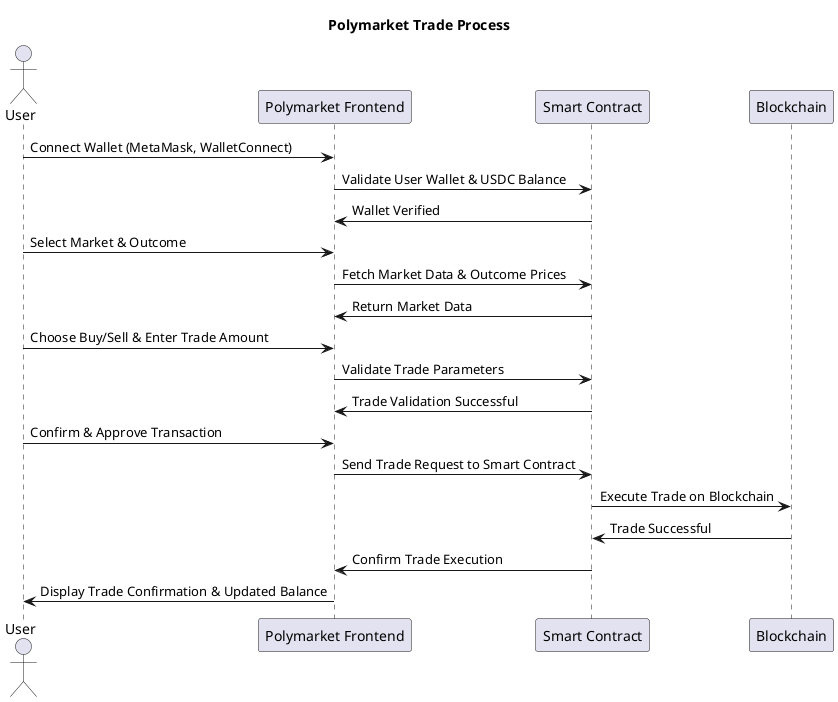 @startuml
title Polymarket Trade Process

actor User
participant "Polymarket Frontend" as FE
participant "Smart Contract" as SC
participant "Blockchain" as BC

User -> FE: Connect Wallet (MetaMask, WalletConnect)
FE -> SC: Validate User Wallet & USDC Balance
SC -> FE: Wallet Verified

User -> FE: Select Market & Outcome
FE -> SC: Fetch Market Data & Outcome Prices
SC -> FE: Return Market Data

User -> FE: Choose Buy/Sell & Enter Trade Amount
FE -> SC: Validate Trade Parameters
SC -> FE: Trade Validation Successful

User -> FE: Confirm & Approve Transaction
FE -> SC: Send Trade Request to Smart Contract
SC -> BC: Execute Trade on Blockchain
BC -> SC: Trade Successful
SC -> FE: Confirm Trade Execution

FE -> User: Display Trade Confirmation & Updated Balance
@enduml
